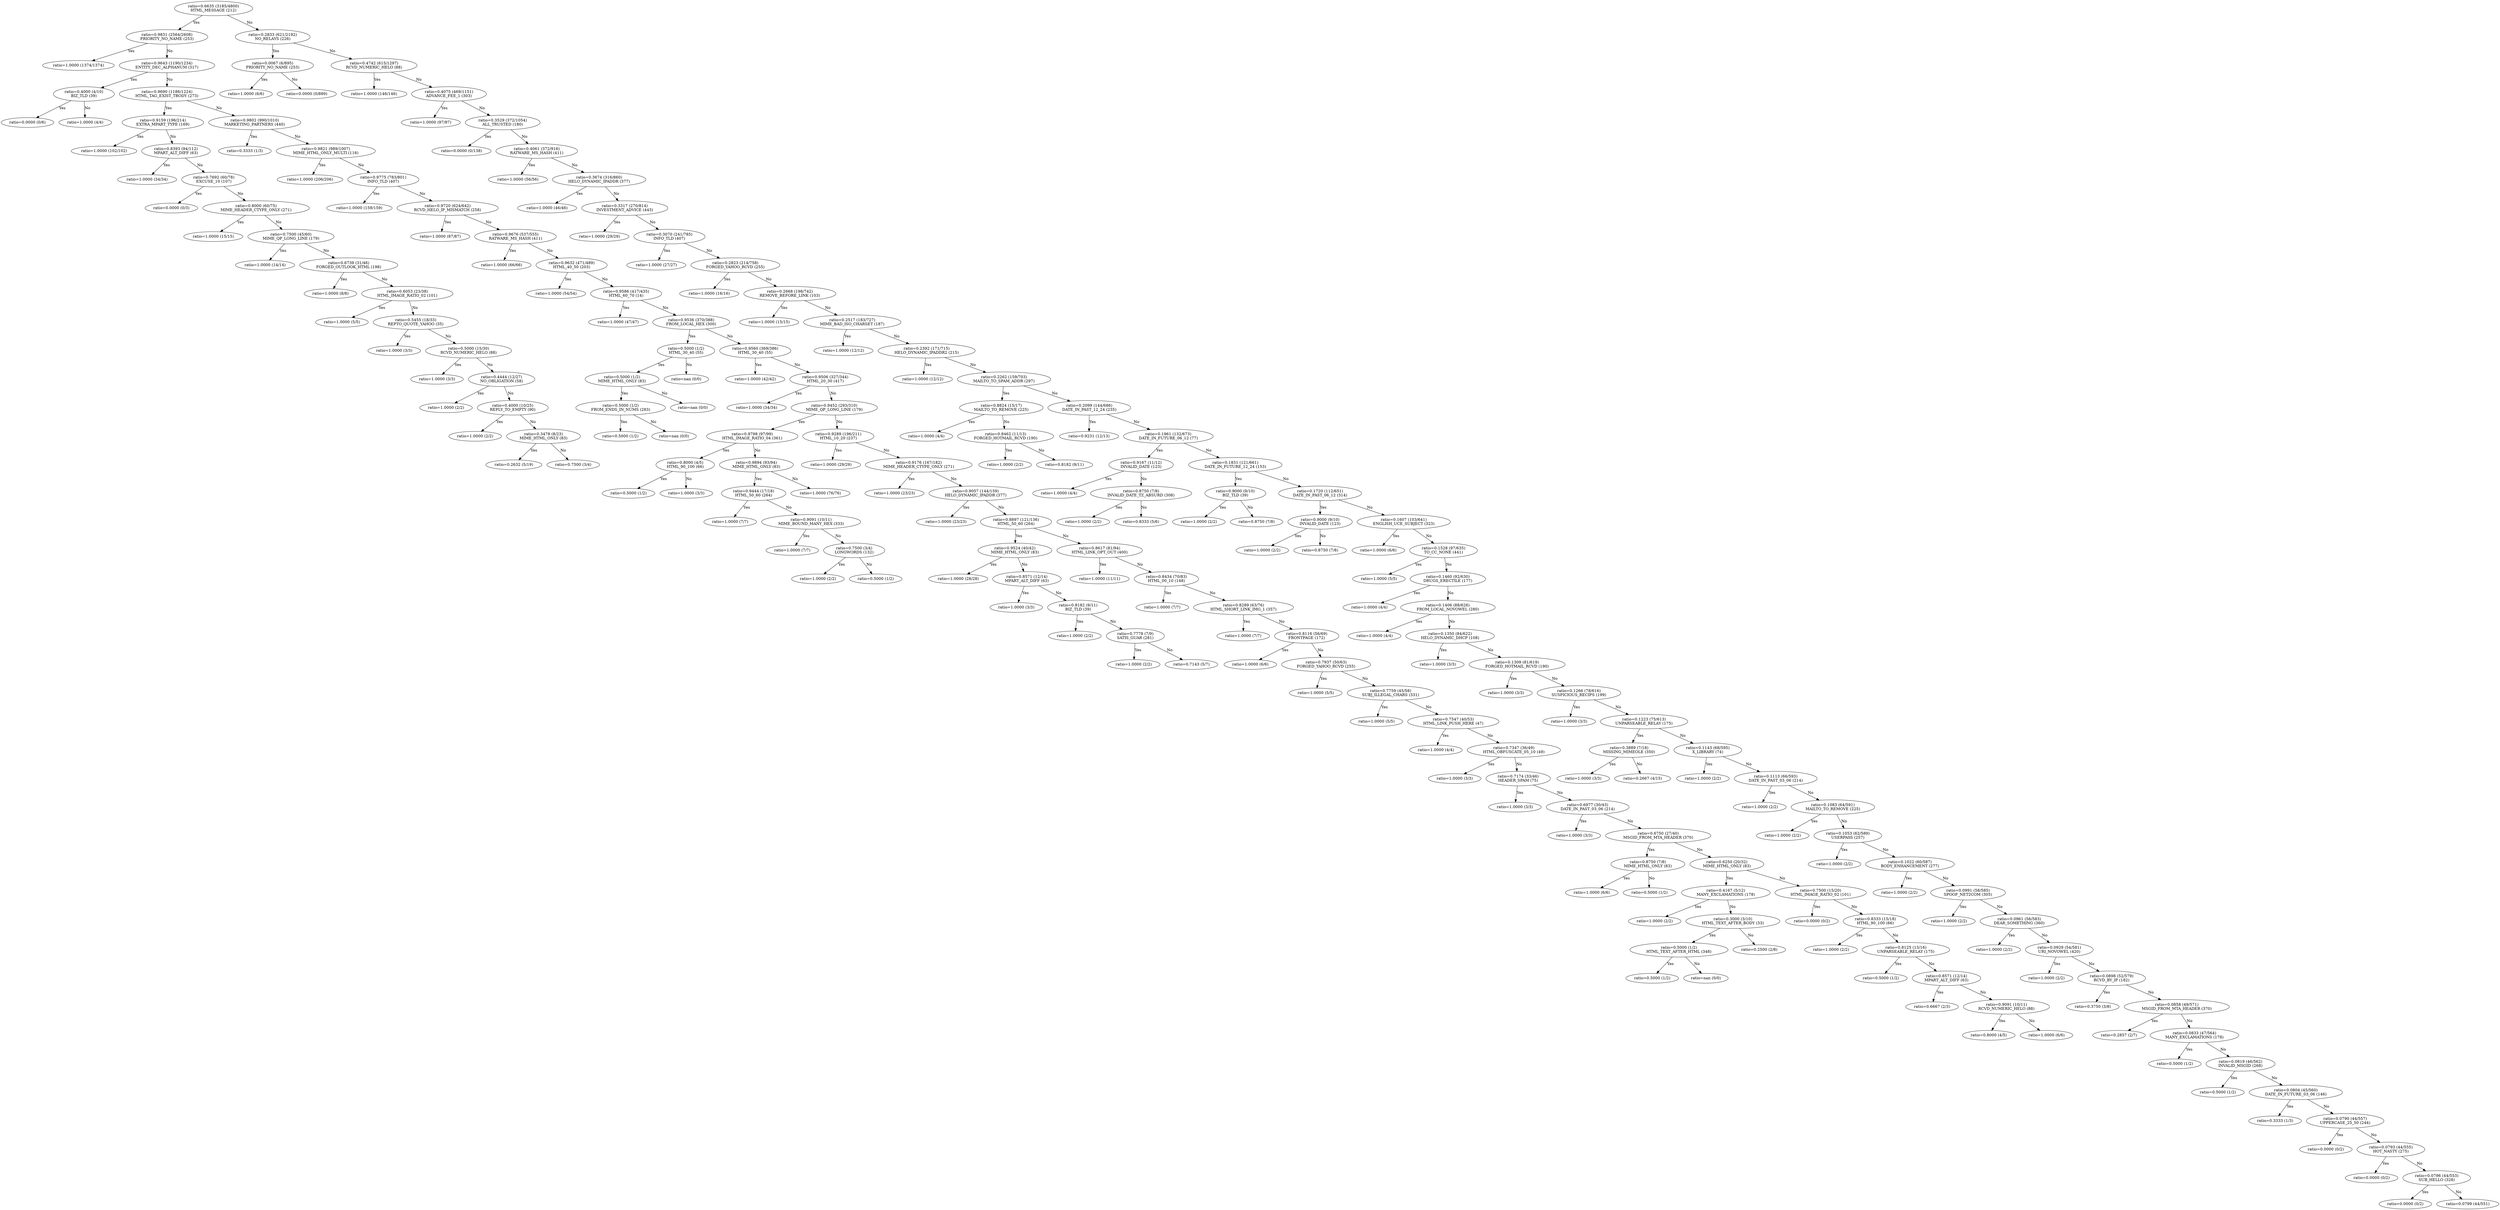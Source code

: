 digraph decisiontree {
n914 [label="ratio=0.6635 (3185/4800)\nHTML_MESSAGE (212)"];

n915 [label="ratio=0.9831 (2564/2608)\nPRIORITY_NO_NAME (253)"];

n914 -> n915 [label=Yes];

n916 [label="ratio=1.0000 (1374/1374)\n"];

n915 -> n916 [label=Yes];

n915 -> n917 [label=No];

n917 [label="ratio=0.9643 (1190/1234)\nENTITY_DEC_ALPHANUM (317)"];

n918 [label="ratio=0.4000 (4/10)\nBIZ_TLD (39)"];

n917 -> n918 [label=Yes];

n919 [label="ratio=0.0000 (0/6)\n"];

n918 -> n919 [label=Yes];

n918 -> n920 [label=No];

n920 [label="ratio=1.0000 (4/4)\n"];

n917 -> n921 [label=No];

n921 [label="ratio=0.9690 (1186/1224)\nHTML_TAG_EXIST_TBODY (273)"];

n922 [label="ratio=0.9159 (196/214)\nEXTRA_MPART_TYPE (169)"];

n921 -> n922 [label=Yes];

n923 [label="ratio=1.0000 (102/102)\n"];

n922 -> n923 [label=Yes];

n922 -> n924 [label=No];

n924 [label="ratio=0.8393 (94/112)\nMPART_ALT_DIFF (63)"];

n925 [label="ratio=1.0000 (34/34)\n"];

n924 -> n925 [label=Yes];

n924 -> n926 [label=No];

n926 [label="ratio=0.7692 (60/78)\nEXCUSE_10 (107)"];

n927 [label="ratio=0.0000 (0/3)\n"];

n926 -> n927 [label=Yes];

n926 -> n928 [label=No];

n928 [label="ratio=0.8000 (60/75)\nMIME_HEADER_CTYPE_ONLY (271)"];

n929 [label="ratio=1.0000 (15/15)\n"];

n928 -> n929 [label=Yes];

n928 -> n930 [label=No];

n930 [label="ratio=0.7500 (45/60)\nMIME_QP_LONG_LINE (179)"];

n931 [label="ratio=1.0000 (14/14)\n"];

n930 -> n931 [label=Yes];

n930 -> n932 [label=No];

n932 [label="ratio=0.6739 (31/46)\nFORGED_OUTLOOK_HTML (198)"];

n933 [label="ratio=1.0000 (8/8)\n"];

n932 -> n933 [label=Yes];

n932 -> n934 [label=No];

n934 [label="ratio=0.6053 (23/38)\nHTML_IMAGE_RATIO_02 (101)"];

n935 [label="ratio=1.0000 (5/5)\n"];

n934 -> n935 [label=Yes];

n934 -> n936 [label=No];

n936 [label="ratio=0.5455 (18/33)\nREPTO_QUOTE_YAHOO (35)"];

n937 [label="ratio=1.0000 (3/3)\n"];

n936 -> n937 [label=Yes];

n936 -> n938 [label=No];

n938 [label="ratio=0.5000 (15/30)\nRCVD_NUMERIC_HELO (88)"];

n939 [label="ratio=1.0000 (3/3)\n"];

n938 -> n939 [label=Yes];

n938 -> n940 [label=No];

n940 [label="ratio=0.4444 (12/27)\nNO_OBLIGATION (58)"];

n941 [label="ratio=1.0000 (2/2)\n"];

n940 -> n941 [label=Yes];

n940 -> n942 [label=No];

n942 [label="ratio=0.4000 (10/25)\nREPLY_TO_EMPTY (90)"];

n943 [label="ratio=1.0000 (2/2)\n"];

n942 -> n943 [label=Yes];

n942 -> n944 [label=No];

n944 [label="ratio=0.3478 (8/23)\nMIME_HTML_ONLY (83)"];

n945 [label="ratio=0.2632 (5/19)\n"];

n944 -> n945 [label=Yes];

n944 -> n946 [label=No];

n946 [label="ratio=0.7500 (3/4)\n"];

n921 -> n947 [label=No];

n947 [label="ratio=0.9802 (990/1010)\nMARKETING_PARTNERS (440)"];

n948 [label="ratio=0.3333 (1/3)\n"];

n947 -> n948 [label=Yes];

n947 -> n949 [label=No];

n949 [label="ratio=0.9821 (989/1007)\nMIME_HTML_ONLY_MULTI (116)"];

n950 [label="ratio=1.0000 (206/206)\n"];

n949 -> n950 [label=Yes];

n949 -> n951 [label=No];

n951 [label="ratio=0.9775 (783/801)\nINFO_TLD (407)"];

n952 [label="ratio=1.0000 (159/159)\n"];

n951 -> n952 [label=Yes];

n951 -> n953 [label=No];

n953 [label="ratio=0.9720 (624/642)\nRCVD_HELO_IP_MISMATCH (258)"];

n954 [label="ratio=1.0000 (87/87)\n"];

n953 -> n954 [label=Yes];

n953 -> n955 [label=No];

n955 [label="ratio=0.9676 (537/555)\nRATWARE_MS_HASH (411)"];

n956 [label="ratio=1.0000 (66/66)\n"];

n955 -> n956 [label=Yes];

n955 -> n957 [label=No];

n957 [label="ratio=0.9632 (471/489)\nHTML_40_50 (203)"];

n958 [label="ratio=1.0000 (54/54)\n"];

n957 -> n958 [label=Yes];

n957 -> n959 [label=No];

n959 [label="ratio=0.9586 (417/435)\nHTML_60_70 (14)"];

n960 [label="ratio=1.0000 (47/47)\n"];

n959 -> n960 [label=Yes];

n959 -> n961 [label=No];

n961 [label="ratio=0.9536 (370/388)\nFROM_LOCAL_HEX (300)"];

n962 [label="ratio=0.5000 (1/2)\nHTML_30_40 (55)"];

n961 -> n962 [label=Yes];

n963 [label="ratio=0.5000 (1/2)\nMIME_HTML_ONLY (83)"];

n962 -> n963 [label=Yes];

n964 [label="ratio=0.5000 (1/2)\nFROM_ENDS_IN_NUMS (283)"];

n963 -> n964 [label=Yes];

n965 [label="ratio=0.5000 (1/2)\n"];

n964 -> n965 [label=Yes];

n964 -> n966 [label=No];

n966 [label="ratio=nan (0/0)\n"];

n963 -> n967 [label=No];

n967 [label="ratio=nan (0/0)\n"];

n962 -> n968 [label=No];

n968 [label="ratio=nan (0/0)\n"];

n961 -> n969 [label=No];

n969 [label="ratio=0.9560 (369/386)\nHTML_30_40 (55)"];

n970 [label="ratio=1.0000 (42/42)\n"];

n969 -> n970 [label=Yes];

n969 -> n971 [label=No];

n971 [label="ratio=0.9506 (327/344)\nHTML_20_30 (417)"];

n972 [label="ratio=1.0000 (34/34)\n"];

n971 -> n972 [label=Yes];

n971 -> n973 [label=No];

n973 [label="ratio=0.9452 (293/310)\nMIME_QP_LONG_LINE (179)"];

n974 [label="ratio=0.9798 (97/99)\nHTML_IMAGE_RATIO_04 (361)"];

n973 -> n974 [label=Yes];

n975 [label="ratio=0.8000 (4/5)\nHTML_90_100 (66)"];

n974 -> n975 [label=Yes];

n976 [label="ratio=0.5000 (1/2)\n"];

n975 -> n976 [label=Yes];

n975 -> n977 [label=No];

n977 [label="ratio=1.0000 (3/3)\n"];

n974 -> n978 [label=No];

n978 [label="ratio=0.9894 (93/94)\nMIME_HTML_ONLY (83)"];

n979 [label="ratio=0.9444 (17/18)\nHTML_50_60 (264)"];

n978 -> n979 [label=Yes];

n980 [label="ratio=1.0000 (7/7)\n"];

n979 -> n980 [label=Yes];

n979 -> n981 [label=No];

n981 [label="ratio=0.9091 (10/11)\nMIME_BOUND_MANY_HEX (333)"];

n982 [label="ratio=1.0000 (7/7)\n"];

n981 -> n982 [label=Yes];

n981 -> n983 [label=No];

n983 [label="ratio=0.7500 (3/4)\nLONGWORDS (132)"];

n984 [label="ratio=1.0000 (2/2)\n"];

n983 -> n984 [label=Yes];

n983 -> n985 [label=No];

n985 [label="ratio=0.5000 (1/2)\n"];

n978 -> n986 [label=No];

n986 [label="ratio=1.0000 (76/76)\n"];

n973 -> n987 [label=No];

n987 [label="ratio=0.9289 (196/211)\nHTML_10_20 (237)"];

n988 [label="ratio=1.0000 (29/29)\n"];

n987 -> n988 [label=Yes];

n987 -> n989 [label=No];

n989 [label="ratio=0.9176 (167/182)\nMIME_HEADER_CTYPE_ONLY (271)"];

n990 [label="ratio=1.0000 (23/23)\n"];

n989 -> n990 [label=Yes];

n989 -> n991 [label=No];

n991 [label="ratio=0.9057 (144/159)\nHELO_DYNAMIC_IPADDR (377)"];

n992 [label="ratio=1.0000 (23/23)\n"];

n991 -> n992 [label=Yes];

n991 -> n993 [label=No];

n993 [label="ratio=0.8897 (121/136)\nHTML_50_60 (264)"];

n994 [label="ratio=0.9524 (40/42)\nMIME_HTML_ONLY (83)"];

n993 -> n994 [label=Yes];

n995 [label="ratio=1.0000 (28/28)\n"];

n994 -> n995 [label=Yes];

n994 -> n996 [label=No];

n996 [label="ratio=0.8571 (12/14)\nMPART_ALT_DIFF (63)"];

n997 [label="ratio=1.0000 (3/3)\n"];

n996 -> n997 [label=Yes];

n996 -> n998 [label=No];

n998 [label="ratio=0.8182 (9/11)\nBIZ_TLD (39)"];

n999 [label="ratio=1.0000 (2/2)\n"];

n998 -> n999 [label=Yes];

n998 -> n1000 [label=No];

n1000 [label="ratio=0.7778 (7/9)\nSATIS_GUAR (281)"];

n1001 [label="ratio=1.0000 (2/2)\n"];

n1000 -> n1001 [label=Yes];

n1000 -> n1002 [label=No];

n1002 [label="ratio=0.7143 (5/7)\n"];

n993 -> n1003 [label=No];

n1003 [label="ratio=0.8617 (81/94)\nHTML_LINK_OPT_OUT (400)"];

n1004 [label="ratio=1.0000 (11/11)\n"];

n1003 -> n1004 [label=Yes];

n1003 -> n1005 [label=No];

n1005 [label="ratio=0.8434 (70/83)\nHTML_00_10 (148)"];

n1006 [label="ratio=1.0000 (7/7)\n"];

n1005 -> n1006 [label=Yes];

n1005 -> n1007 [label=No];

n1007 [label="ratio=0.8289 (63/76)\nHTML_SHORT_LINK_IMG_1 (357)"];

n1008 [label="ratio=1.0000 (7/7)\n"];

n1007 -> n1008 [label=Yes];

n1007 -> n1009 [label=No];

n1009 [label="ratio=0.8116 (56/69)\nFRONTPAGE (172)"];

n1010 [label="ratio=1.0000 (6/6)\n"];

n1009 -> n1010 [label=Yes];

n1009 -> n1011 [label=No];

n1011 [label="ratio=0.7937 (50/63)\nFORGED_YAHOO_RCVD (255)"];

n1012 [label="ratio=1.0000 (5/5)\n"];

n1011 -> n1012 [label=Yes];

n1011 -> n1013 [label=No];

n1013 [label="ratio=0.7759 (45/58)\nSUBJ_ILLEGAL_CHARS (331)"];

n1014 [label="ratio=1.0000 (5/5)\n"];

n1013 -> n1014 [label=Yes];

n1013 -> n1015 [label=No];

n1015 [label="ratio=0.7547 (40/53)\nHTML_LINK_PUSH_HERE (47)"];

n1016 [label="ratio=1.0000 (4/4)\n"];

n1015 -> n1016 [label=Yes];

n1015 -> n1017 [label=No];

n1017 [label="ratio=0.7347 (36/49)\nHTML_OBFUSCATE_05_10 (49)"];

n1018 [label="ratio=1.0000 (3/3)\n"];

n1017 -> n1018 [label=Yes];

n1017 -> n1019 [label=No];

n1019 [label="ratio=0.7174 (33/46)\nHEADER_SPAM (75)"];

n1020 [label="ratio=1.0000 (3/3)\n"];

n1019 -> n1020 [label=Yes];

n1019 -> n1021 [label=No];

n1021 [label="ratio=0.6977 (30/43)\nDATE_IN_PAST_03_06 (214)"];

n1022 [label="ratio=1.0000 (3/3)\n"];

n1021 -> n1022 [label=Yes];

n1021 -> n1023 [label=No];

n1023 [label="ratio=0.6750 (27/40)\nMSGID_FROM_MTA_HEADER (370)"];

n1024 [label="ratio=0.8750 (7/8)\nMIME_HTML_ONLY (83)"];

n1023 -> n1024 [label=Yes];

n1025 [label="ratio=1.0000 (6/6)\n"];

n1024 -> n1025 [label=Yes];

n1024 -> n1026 [label=No];

n1026 [label="ratio=0.5000 (1/2)\n"];

n1023 -> n1027 [label=No];

n1027 [label="ratio=0.6250 (20/32)\nMIME_HTML_ONLY (83)"];

n1028 [label="ratio=0.4167 (5/12)\nMANY_EXCLAMATIONS (178)"];

n1027 -> n1028 [label=Yes];

n1029 [label="ratio=1.0000 (2/2)\n"];

n1028 -> n1029 [label=Yes];

n1028 -> n1030 [label=No];

n1030 [label="ratio=0.3000 (3/10)\nHTML_TEXT_AFTER_BODY (33)"];

n1031 [label="ratio=0.5000 (1/2)\nHTML_TEXT_AFTER_HTML (348)"];

n1030 -> n1031 [label=Yes];

n1032 [label="ratio=0.5000 (1/2)\n"];

n1031 -> n1032 [label=Yes];

n1031 -> n1033 [label=No];

n1033 [label="ratio=nan (0/0)\n"];

n1030 -> n1034 [label=No];

n1034 [label="ratio=0.2500 (2/8)\n"];

n1027 -> n1035 [label=No];

n1035 [label="ratio=0.7500 (15/20)\nHTML_IMAGE_RATIO_02 (101)"];

n1036 [label="ratio=0.0000 (0/2)\n"];

n1035 -> n1036 [label=Yes];

n1035 -> n1037 [label=No];

n1037 [label="ratio=0.8333 (15/18)\nHTML_90_100 (66)"];

n1038 [label="ratio=1.0000 (2/2)\n"];

n1037 -> n1038 [label=Yes];

n1037 -> n1039 [label=No];

n1039 [label="ratio=0.8125 (13/16)\nUNPARSEABLE_RELAY (175)"];

n1040 [label="ratio=0.5000 (1/2)\n"];

n1039 -> n1040 [label=Yes];

n1039 -> n1041 [label=No];

n1041 [label="ratio=0.8571 (12/14)\nMPART_ALT_DIFF (63)"];

n1042 [label="ratio=0.6667 (2/3)\n"];

n1041 -> n1042 [label=Yes];

n1041 -> n1043 [label=No];

n1043 [label="ratio=0.9091 (10/11)\nRCVD_NUMERIC_HELO (88)"];

n1044 [label="ratio=0.8000 (4/5)\n"];

n1043 -> n1044 [label=Yes];

n1043 -> n1045 [label=No];

n1045 [label="ratio=1.0000 (6/6)\n"];

n914 -> n1046 [label=No];

n1046 [label="ratio=0.2833 (621/2192)\nNO_RELAYS (226)"];

n1047 [label="ratio=0.0067 (6/895)\nPRIORITY_NO_NAME (253)"];

n1046 -> n1047 [label=Yes];

n1048 [label="ratio=1.0000 (6/6)\n"];

n1047 -> n1048 [label=Yes];

n1047 -> n1049 [label=No];

n1049 [label="ratio=0.0000 (0/889)\n"];

n1046 -> n1050 [label=No];

n1050 [label="ratio=0.4742 (615/1297)\nRCVD_NUMERIC_HELO (88)"];

n1051 [label="ratio=1.0000 (146/146)\n"];

n1050 -> n1051 [label=Yes];

n1050 -> n1052 [label=No];

n1052 [label="ratio=0.4075 (469/1151)\nADVANCE_FEE_1 (303)"];

n1053 [label="ratio=1.0000 (97/97)\n"];

n1052 -> n1053 [label=Yes];

n1052 -> n1054 [label=No];

n1054 [label="ratio=0.3529 (372/1054)\nALL_TRUSTED (180)"];

n1055 [label="ratio=0.0000 (0/138)\n"];

n1054 -> n1055 [label=Yes];

n1054 -> n1056 [label=No];

n1056 [label="ratio=0.4061 (372/916)\nRATWARE_MS_HASH (411)"];

n1057 [label="ratio=1.0000 (56/56)\n"];

n1056 -> n1057 [label=Yes];

n1056 -> n1058 [label=No];

n1058 [label="ratio=0.3674 (316/860)\nHELO_DYNAMIC_IPADDR (377)"];

n1059 [label="ratio=1.0000 (46/46)\n"];

n1058 -> n1059 [label=Yes];

n1058 -> n1060 [label=No];

n1060 [label="ratio=0.3317 (270/814)\nINVESTMENT_ADVICE (443)"];

n1061 [label="ratio=1.0000 (29/29)\n"];

n1060 -> n1061 [label=Yes];

n1060 -> n1062 [label=No];

n1062 [label="ratio=0.3070 (241/785)\nINFO_TLD (407)"];

n1063 [label="ratio=1.0000 (27/27)\n"];

n1062 -> n1063 [label=Yes];

n1062 -> n1064 [label=No];

n1064 [label="ratio=0.2823 (214/758)\nFORGED_YAHOO_RCVD (255)"];

n1065 [label="ratio=1.0000 (16/16)\n"];

n1064 -> n1065 [label=Yes];

n1064 -> n1066 [label=No];

n1066 [label="ratio=0.2668 (198/742)\nREMOVE_BEFORE_LINK (103)"];

n1067 [label="ratio=1.0000 (15/15)\n"];

n1066 -> n1067 [label=Yes];

n1066 -> n1068 [label=No];

n1068 [label="ratio=0.2517 (183/727)\nMIME_BAD_ISO_CHARSET (187)"];

n1069 [label="ratio=1.0000 (12/12)\n"];

n1068 -> n1069 [label=Yes];

n1068 -> n1070 [label=No];

n1070 [label="ratio=0.2392 (171/715)\nHELO_DYNAMIC_IPADDR2 (215)"];

n1071 [label="ratio=1.0000 (12/12)\n"];

n1070 -> n1071 [label=Yes];

n1070 -> n1072 [label=No];

n1072 [label="ratio=0.2262 (159/703)\nMAILTO_TO_SPAM_ADDR (297)"];

n1073 [label="ratio=0.8824 (15/17)\nMAILTO_TO_REMOVE (225)"];

n1072 -> n1073 [label=Yes];

n1074 [label="ratio=1.0000 (4/4)\n"];

n1073 -> n1074 [label=Yes];

n1073 -> n1075 [label=No];

n1075 [label="ratio=0.8462 (11/13)\nFORGED_HOTMAIL_RCVD (190)"];

n1076 [label="ratio=1.0000 (2/2)\n"];

n1075 -> n1076 [label=Yes];

n1075 -> n1077 [label=No];

n1077 [label="ratio=0.8182 (9/11)\n"];

n1072 -> n1078 [label=No];

n1078 [label="ratio=0.2099 (144/686)\nDATE_IN_PAST_12_24 (235)"];

n1079 [label="ratio=0.9231 (12/13)\n"];

n1078 -> n1079 [label=Yes];

n1078 -> n1080 [label=No];

n1080 [label="ratio=0.1961 (132/673)\nDATE_IN_FUTURE_06_12 (77)"];

n1081 [label="ratio=0.9167 (11/12)\nINVALID_DATE (123)"];

n1080 -> n1081 [label=Yes];

n1082 [label="ratio=1.0000 (4/4)\n"];

n1081 -> n1082 [label=Yes];

n1081 -> n1083 [label=No];

n1083 [label="ratio=0.8750 (7/8)\nINVALID_DATE_TZ_ABSURD (308)"];

n1084 [label="ratio=1.0000 (2/2)\n"];

n1083 -> n1084 [label=Yes];

n1083 -> n1085 [label=No];

n1085 [label="ratio=0.8333 (5/6)\n"];

n1080 -> n1086 [label=No];

n1086 [label="ratio=0.1831 (121/661)\nDATE_IN_FUTURE_12_24 (153)"];

n1087 [label="ratio=0.9000 (9/10)\nBIZ_TLD (39)"];

n1086 -> n1087 [label=Yes];

n1088 [label="ratio=1.0000 (2/2)\n"];

n1087 -> n1088 [label=Yes];

n1087 -> n1089 [label=No];

n1089 [label="ratio=0.8750 (7/8)\n"];

n1086 -> n1090 [label=No];

n1090 [label="ratio=0.1720 (112/651)\nDATE_IN_PAST_06_12 (314)"];

n1091 [label="ratio=0.9000 (9/10)\nINVALID_DATE (123)"];

n1090 -> n1091 [label=Yes];

n1092 [label="ratio=1.0000 (2/2)\n"];

n1091 -> n1092 [label=Yes];

n1091 -> n1093 [label=No];

n1093 [label="ratio=0.8750 (7/8)\n"];

n1090 -> n1094 [label=No];

n1094 [label="ratio=0.1607 (103/641)\nENGLISH_UCE_SUBJECT (323)"];

n1095 [label="ratio=1.0000 (6/6)\n"];

n1094 -> n1095 [label=Yes];

n1094 -> n1096 [label=No];

n1096 [label="ratio=0.1528 (97/635)\nTO_CC_NONE (441)"];

n1097 [label="ratio=1.0000 (5/5)\n"];

n1096 -> n1097 [label=Yes];

n1096 -> n1098 [label=No];

n1098 [label="ratio=0.1460 (92/630)\nDRUGS_ERECTILE (177)"];

n1099 [label="ratio=1.0000 (4/4)\n"];

n1098 -> n1099 [label=Yes];

n1098 -> n1100 [label=No];

n1100 [label="ratio=0.1406 (88/626)\nFROM_LOCAL_NOVOWEL (280)"];

n1101 [label="ratio=1.0000 (4/4)\n"];

n1100 -> n1101 [label=Yes];

n1100 -> n1102 [label=No];

n1102 [label="ratio=0.1350 (84/622)\nHELO_DYNAMIC_DHCP (108)"];

n1103 [label="ratio=1.0000 (3/3)\n"];

n1102 -> n1103 [label=Yes];

n1102 -> n1104 [label=No];

n1104 [label="ratio=0.1309 (81/619)\nFORGED_HOTMAIL_RCVD (190)"];

n1105 [label="ratio=1.0000 (3/3)\n"];

n1104 -> n1105 [label=Yes];

n1104 -> n1106 [label=No];

n1106 [label="ratio=0.1266 (78/616)\nSUSPICIOUS_RECIPS (199)"];

n1107 [label="ratio=1.0000 (3/3)\n"];

n1106 -> n1107 [label=Yes];

n1106 -> n1108 [label=No];

n1108 [label="ratio=0.1223 (75/613)\nUNPARSEABLE_RELAY (175)"];

n1109 [label="ratio=0.3889 (7/18)\nMISSING_MIMEOLE (350)"];

n1108 -> n1109 [label=Yes];

n1110 [label="ratio=1.0000 (3/3)\n"];

n1109 -> n1110 [label=Yes];

n1109 -> n1111 [label=No];

n1111 [label="ratio=0.2667 (4/15)\n"];

n1108 -> n1112 [label=No];

n1112 [label="ratio=0.1143 (68/595)\nX_LIBRARY (74)"];

n1113 [label="ratio=1.0000 (2/2)\n"];

n1112 -> n1113 [label=Yes];

n1112 -> n1114 [label=No];

n1114 [label="ratio=0.1113 (66/593)\nDATE_IN_PAST_03_06 (214)"];

n1115 [label="ratio=1.0000 (2/2)\n"];

n1114 -> n1115 [label=Yes];

n1114 -> n1116 [label=No];

n1116 [label="ratio=0.1083 (64/591)\nMAILTO_TO_REMOVE (225)"];

n1117 [label="ratio=1.0000 (2/2)\n"];

n1116 -> n1117 [label=Yes];

n1116 -> n1118 [label=No];

n1118 [label="ratio=0.1053 (62/589)\nUSERPASS (257)"];

n1119 [label="ratio=1.0000 (2/2)\n"];

n1118 -> n1119 [label=Yes];

n1118 -> n1120 [label=No];

n1120 [label="ratio=0.1022 (60/587)\nBODY_ENHANCEMENT (277)"];

n1121 [label="ratio=1.0000 (2/2)\n"];

n1120 -> n1121 [label=Yes];

n1120 -> n1122 [label=No];

n1122 [label="ratio=0.0991 (58/585)\nSPOOF_NET2COM (305)"];

n1123 [label="ratio=1.0000 (2/2)\n"];

n1122 -> n1123 [label=Yes];

n1122 -> n1124 [label=No];

n1124 [label="ratio=0.0961 (56/583)\nDEAR_SOMETHING (360)"];

n1125 [label="ratio=1.0000 (2/2)\n"];

n1124 -> n1125 [label=Yes];

n1124 -> n1126 [label=No];

n1126 [label="ratio=0.0929 (54/581)\nURI_NOVOWEL (420)"];

n1127 [label="ratio=1.0000 (2/2)\n"];

n1126 -> n1127 [label=Yes];

n1126 -> n1128 [label=No];

n1128 [label="ratio=0.0898 (52/579)\nRCVD_BY_IP (182)"];

n1129 [label="ratio=0.3750 (3/8)\n"];

n1128 -> n1129 [label=Yes];

n1128 -> n1130 [label=No];

n1130 [label="ratio=0.0858 (49/571)\nMSGID_FROM_MTA_HEADER (370)"];

n1131 [label="ratio=0.2857 (2/7)\n"];

n1130 -> n1131 [label=Yes];

n1130 -> n1132 [label=No];

n1132 [label="ratio=0.0833 (47/564)\nMANY_EXCLAMATIONS (178)"];

n1133 [label="ratio=0.5000 (1/2)\n"];

n1132 -> n1133 [label=Yes];

n1132 -> n1134 [label=No];

n1134 [label="ratio=0.0819 (46/562)\nINVALID_MSGID (268)"];

n1135 [label="ratio=0.5000 (1/2)\n"];

n1134 -> n1135 [label=Yes];

n1134 -> n1136 [label=No];

n1136 [label="ratio=0.0804 (45/560)\nDATE_IN_FUTURE_03_06 (146)"];

n1137 [label="ratio=0.3333 (1/3)\n"];

n1136 -> n1137 [label=Yes];

n1136 -> n1138 [label=No];

n1138 [label="ratio=0.0790 (44/557)\nUPPERCASE_25_50 (244)"];

n1139 [label="ratio=0.0000 (0/2)\n"];

n1138 -> n1139 [label=Yes];

n1138 -> n1140 [label=No];

n1140 [label="ratio=0.0793 (44/555)\nHOT_NASTY (275)"];

n1141 [label="ratio=0.0000 (0/2)\n"];

n1140 -> n1141 [label=Yes];

n1140 -> n1142 [label=No];

n1142 [label="ratio=0.0796 (44/553)\nSUB_HELLO (328)"];

n1143 [label="ratio=0.0000 (0/2)\n"];

n1142 -> n1143 [label=Yes];

n1142 -> n1144 [label=No];

n1144 [label="ratio=0.0799 (44/551)\n"];

}
